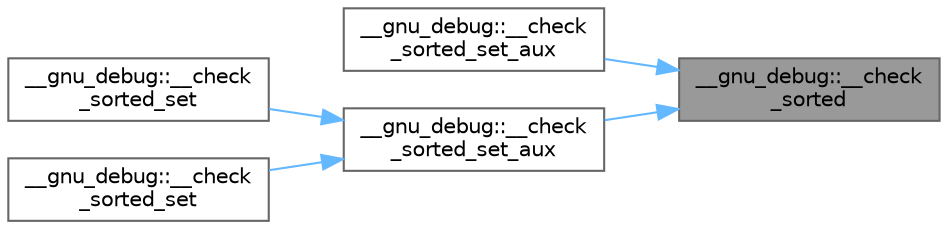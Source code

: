 digraph "__gnu_debug::__check_sorted"
{
 // LATEX_PDF_SIZE
  bgcolor="transparent";
  edge [fontname=Helvetica,fontsize=10,labelfontname=Helvetica,labelfontsize=10];
  node [fontname=Helvetica,fontsize=10,shape=box,height=0.2,width=0.4];
  rankdir="RL";
  Node1 [id="Node000001",label="__gnu_debug::__check\l_sorted",height=0.2,width=0.4,color="gray40", fillcolor="grey60", style="filled", fontcolor="black",tooltip=" "];
  Node1 -> Node2 [id="edge9_Node000001_Node000002",dir="back",color="steelblue1",style="solid",tooltip=" "];
  Node2 [id="Node000002",label="__gnu_debug::__check\l_sorted_set_aux",height=0.2,width=0.4,color="grey40", fillcolor="white", style="filled",URL="$namespace____gnu__debug.html#a0197e77bdc60187c0be5f1c0528013ad",tooltip=" "];
  Node1 -> Node3 [id="edge10_Node000001_Node000003",dir="back",color="steelblue1",style="solid",tooltip=" "];
  Node3 [id="Node000003",label="__gnu_debug::__check\l_sorted_set_aux",height=0.2,width=0.4,color="grey40", fillcolor="white", style="filled",URL="$namespace____gnu__debug.html#a1a63d867aaca079b068ac6935533a82a",tooltip=" "];
  Node3 -> Node4 [id="edge11_Node000003_Node000004",dir="back",color="steelblue1",style="solid",tooltip=" "];
  Node4 [id="Node000004",label="__gnu_debug::__check\l_sorted_set",height=0.2,width=0.4,color="grey40", fillcolor="white", style="filled",URL="$namespace____gnu__debug.html#a5418e32aa0769e428659329219dec2c6",tooltip=" "];
  Node3 -> Node5 [id="edge12_Node000003_Node000005",dir="back",color="steelblue1",style="solid",tooltip=" "];
  Node5 [id="Node000005",label="__gnu_debug::__check\l_sorted_set",height=0.2,width=0.4,color="grey40", fillcolor="white", style="filled",URL="$namespace____gnu__debug.html#ac35cc9bc80fa42387b8d557f72b1eee8",tooltip=" "];
}
